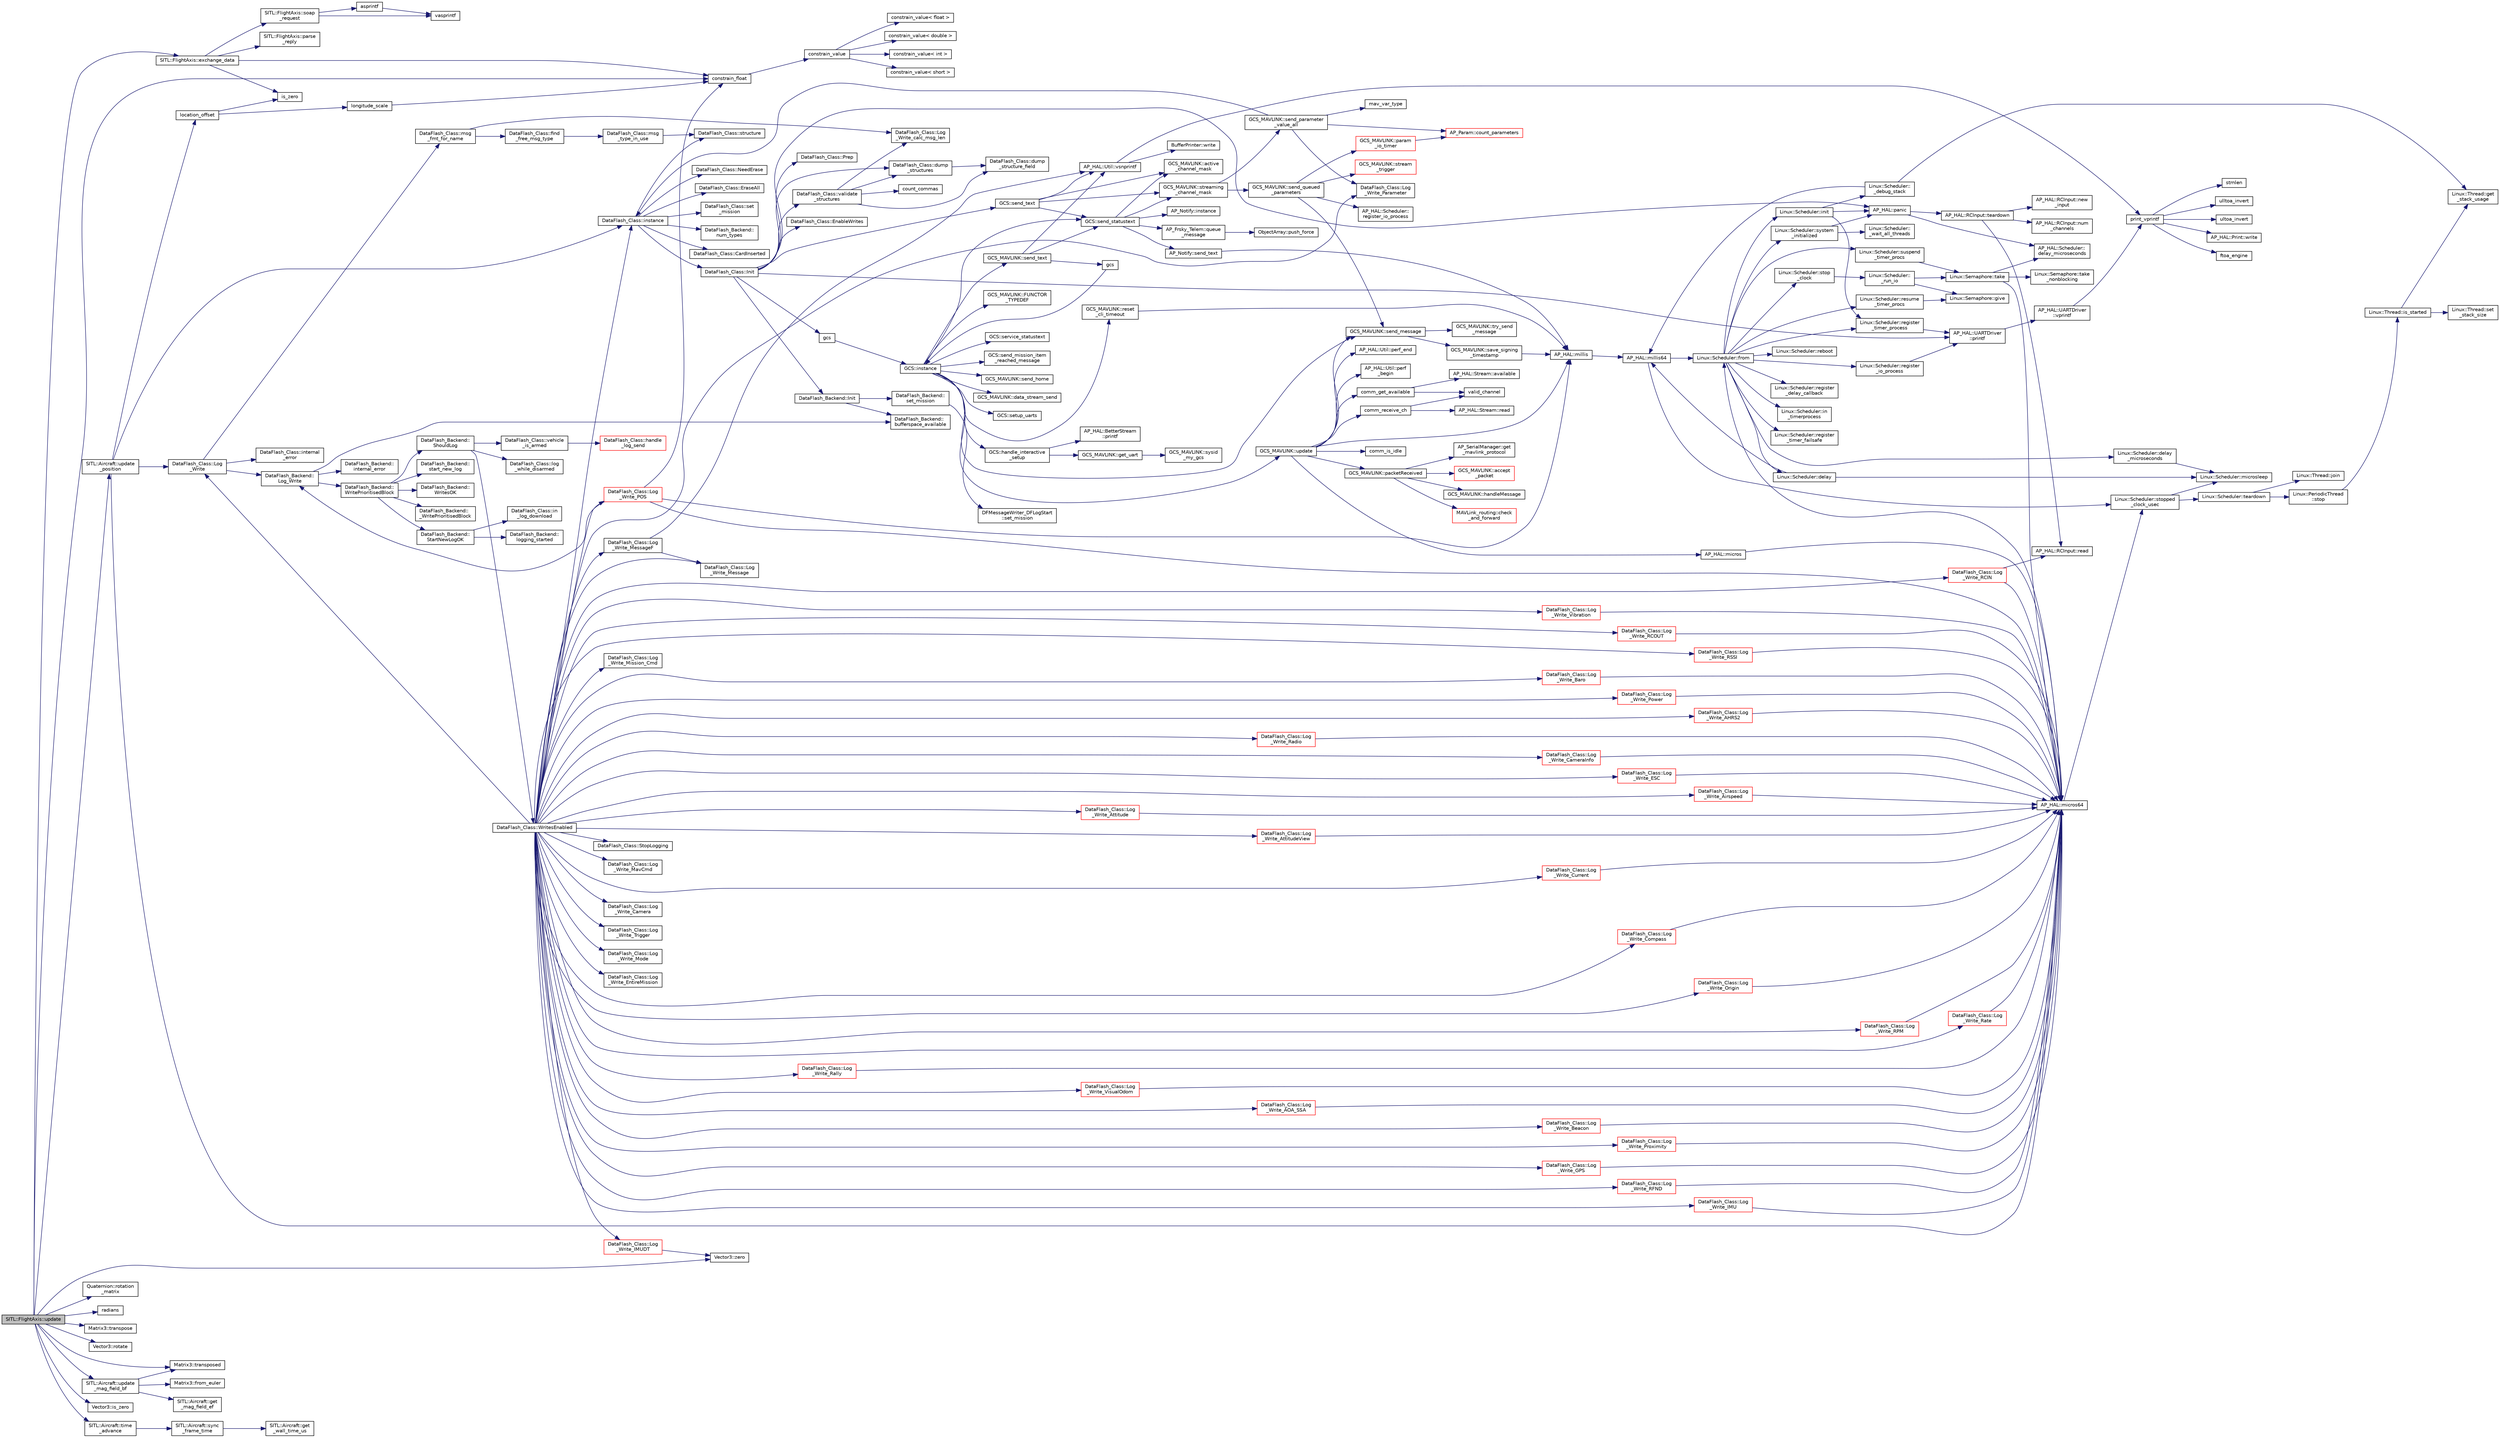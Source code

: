 digraph "SITL::FlightAxis::update"
{
 // INTERACTIVE_SVG=YES
  edge [fontname="Helvetica",fontsize="10",labelfontname="Helvetica",labelfontsize="10"];
  node [fontname="Helvetica",fontsize="10",shape=record];
  rankdir="LR";
  Node1 [label="SITL::FlightAxis::update",height=0.2,width=0.4,color="black", fillcolor="grey75", style="filled", fontcolor="black"];
  Node1 -> Node2 [color="midnightblue",fontsize="10",style="solid",fontname="Helvetica"];
  Node2 [label="SITL::FlightAxis::exchange_data",height=0.2,width=0.4,color="black", fillcolor="white", style="filled",URL="$classSITL_1_1FlightAxis.html#af493f3ee2e2908a7e4fd6d551a244b39"];
  Node2 -> Node3 [color="midnightblue",fontsize="10",style="solid",fontname="Helvetica"];
  Node3 [label="is_zero",height=0.2,width=0.4,color="black", fillcolor="white", style="filled",URL="$AP__Math_8h.html#a2a12cce483e9b870da70d30406d82c60"];
  Node2 -> Node4 [color="midnightblue",fontsize="10",style="solid",fontname="Helvetica"];
  Node4 [label="SITL::FlightAxis::soap\l_request",height=0.2,width=0.4,color="black", fillcolor="white", style="filled",URL="$classSITL_1_1FlightAxis.html#a21b6b111b0c1ead8c8afb80bc710abe2"];
  Node4 -> Node5 [color="midnightblue",fontsize="10",style="solid",fontname="Helvetica"];
  Node5 [label="vasprintf",height=0.2,width=0.4,color="black", fillcolor="white", style="filled",URL="$replace_8cpp.html#a4e85b35525311e653744c2bfd3e9971e"];
  Node4 -> Node6 [color="midnightblue",fontsize="10",style="solid",fontname="Helvetica"];
  Node6 [label="asprintf",height=0.2,width=0.4,color="black", fillcolor="white", style="filled",URL="$replace_8cpp.html#a28a648dd20504ebc0c03623a28d82c93"];
  Node6 -> Node5 [color="midnightblue",fontsize="10",style="solid",fontname="Helvetica"];
  Node2 -> Node7 [color="midnightblue",fontsize="10",style="solid",fontname="Helvetica"];
  Node7 [label="constrain_float",height=0.2,width=0.4,color="black", fillcolor="white", style="filled",URL="$AP__Math_8h.html#ad525609d9dba6ffa556a0fbf08a3f9b4"];
  Node7 -> Node8 [color="midnightblue",fontsize="10",style="solid",fontname="Helvetica"];
  Node8 [label="constrain_value",height=0.2,width=0.4,color="black", fillcolor="white", style="filled",URL="$AP__Math_8h.html#a20e8f8671c282c69c1954652b6d61585"];
  Node8 -> Node9 [color="midnightblue",fontsize="10",style="solid",fontname="Helvetica"];
  Node9 [label="constrain_value\< int \>",height=0.2,width=0.4,color="black", fillcolor="white", style="filled",URL="$AP__Math_8cpp.html#a37e8e901754cb9c8e53a8e3030c82c50"];
  Node8 -> Node10 [color="midnightblue",fontsize="10",style="solid",fontname="Helvetica"];
  Node10 [label="constrain_value\< short \>",height=0.2,width=0.4,color="black", fillcolor="white", style="filled",URL="$AP__Math_8cpp.html#afdbe107ec1987d318a6347816fbf2b89"];
  Node8 -> Node11 [color="midnightblue",fontsize="10",style="solid",fontname="Helvetica"];
  Node11 [label="constrain_value\< float \>",height=0.2,width=0.4,color="black", fillcolor="white", style="filled",URL="$AP__Math_8cpp.html#ae6c621670c214da687de21d4e3a92587"];
  Node8 -> Node12 [color="midnightblue",fontsize="10",style="solid",fontname="Helvetica"];
  Node12 [label="constrain_value\< double \>",height=0.2,width=0.4,color="black", fillcolor="white", style="filled",URL="$AP__Math_8cpp.html#afe3990b00e9abc43fa97dfaf8e32f5c4"];
  Node2 -> Node13 [color="midnightblue",fontsize="10",style="solid",fontname="Helvetica"];
  Node13 [label="SITL::FlightAxis::parse\l_reply",height=0.2,width=0.4,color="black", fillcolor="white", style="filled",URL="$classSITL_1_1FlightAxis.html#a96081ea4935585dfde92c2be49a5f92f"];
  Node1 -> Node14 [color="midnightblue",fontsize="10",style="solid",fontname="Helvetica"];
  Node14 [label="Vector3::zero",height=0.2,width=0.4,color="black", fillcolor="white", style="filled",URL="$classVector3.html#adf1769d5ee5df2f8585df2f540fa5efe"];
  Node1 -> Node15 [color="midnightblue",fontsize="10",style="solid",fontname="Helvetica"];
  Node15 [label="Quaternion::rotation\l_matrix",height=0.2,width=0.4,color="black", fillcolor="white", style="filled",URL="$classQuaternion.html#afb7132c9c69a984a40be950a17effeaa"];
  Node1 -> Node16 [color="midnightblue",fontsize="10",style="solid",fontname="Helvetica"];
  Node16 [label="radians",height=0.2,width=0.4,color="black", fillcolor="white", style="filled",URL="$AP__Math_8h.html#a75b14352ec1c95a8276af9a0813cfdc3"];
  Node1 -> Node7 [color="midnightblue",fontsize="10",style="solid",fontname="Helvetica"];
  Node1 -> Node17 [color="midnightblue",fontsize="10",style="solid",fontname="Helvetica"];
  Node17 [label="Matrix3::transpose",height=0.2,width=0.4,color="black", fillcolor="white", style="filled",URL="$classMatrix3.html#aa8a6a2bce923d8931c017508cb00e24d"];
  Node1 -> Node18 [color="midnightblue",fontsize="10",style="solid",fontname="Helvetica"];
  Node18 [label="Vector3::rotate",height=0.2,width=0.4,color="black", fillcolor="white", style="filled",URL="$classVector3.html#a53d5701ae2db9492944550927279b7b8"];
  Node1 -> Node19 [color="midnightblue",fontsize="10",style="solid",fontname="Helvetica"];
  Node19 [label="Matrix3::transposed",height=0.2,width=0.4,color="black", fillcolor="white", style="filled",URL="$classMatrix3.html#a18e2df03dec4abdf11fc9fb60ed7c226"];
  Node1 -> Node20 [color="midnightblue",fontsize="10",style="solid",fontname="Helvetica"];
  Node20 [label="Vector3::is_zero",height=0.2,width=0.4,color="black", fillcolor="white", style="filled",URL="$classVector3.html#a0a3015b68acc33e5ca34bbe122d7fc66"];
  Node1 -> Node21 [color="midnightblue",fontsize="10",style="solid",fontname="Helvetica"];
  Node21 [label="SITL::Aircraft::update\l_position",height=0.2,width=0.4,color="black", fillcolor="white", style="filled",URL="$classSITL_1_1Aircraft.html#a4a72b2c0617cf55b24b062daaae685b9"];
  Node21 -> Node22 [color="midnightblue",fontsize="10",style="solid",fontname="Helvetica"];
  Node22 [label="location_offset",height=0.2,width=0.4,color="black", fillcolor="white", style="filled",URL="$location_8cpp.html#a717b438a67f0b41665feec9009ba1bd4"];
  Node22 -> Node3 [color="midnightblue",fontsize="10",style="solid",fontname="Helvetica"];
  Node22 -> Node23 [color="midnightblue",fontsize="10",style="solid",fontname="Helvetica"];
  Node23 [label="longitude_scale",height=0.2,width=0.4,color="black", fillcolor="white", style="filled",URL="$location_8cpp.html#ad2368c582f3e0c135e2a74772f4db61a"];
  Node23 -> Node7 [color="midnightblue",fontsize="10",style="solid",fontname="Helvetica"];
  Node21 -> Node24 [color="midnightblue",fontsize="10",style="solid",fontname="Helvetica"];
  Node24 [label="DataFlash_Class::instance",height=0.2,width=0.4,color="black", fillcolor="white", style="filled",URL="$classDataFlash__Class.html#af898b7f68e05b5d2a6eaf53d2c178983"];
  Node24 -> Node25 [color="midnightblue",fontsize="10",style="solid",fontname="Helvetica"];
  Node25 [label="DataFlash_Class::set\l_mission",height=0.2,width=0.4,color="black", fillcolor="white", style="filled",URL="$classDataFlash__Class.html#a95bf3cac993c1ee326acc6447e99d875"];
  Node24 -> Node26 [color="midnightblue",fontsize="10",style="solid",fontname="Helvetica"];
  Node26 [label="DataFlash_Class::Init",height=0.2,width=0.4,color="black", fillcolor="white", style="filled",URL="$classDataFlash__Class.html#aabebe7ff9db07e2890274fceaa81b063"];
  Node26 -> Node27 [color="midnightblue",fontsize="10",style="solid",fontname="Helvetica"];
  Node27 [label="gcs",height=0.2,width=0.4,color="black", fillcolor="white", style="filled",URL="$GCS_8h.html#a1d3cc361b864ddf64a44c12ab3bd044e"];
  Node27 -> Node28 [color="midnightblue",fontsize="10",style="solid",fontname="Helvetica"];
  Node28 [label="GCS::instance",height=0.2,width=0.4,color="black", fillcolor="white", style="filled",URL="$classGCS.html#ae4cc34bdfabd2de4587d3553e6b4582d"];
  Node28 -> Node29 [color="midnightblue",fontsize="10",style="solid",fontname="Helvetica"];
  Node29 [label="GCS_MAVLINK::send_text",height=0.2,width=0.4,color="black", fillcolor="white", style="filled",URL="$structGCS__MAVLINK.html#a4a140f70e82bd456931afdfe045d610b"];
  Node29 -> Node30 [color="midnightblue",fontsize="10",style="solid",fontname="Helvetica"];
  Node30 [label="AP_HAL::Util::vsnprintf",height=0.2,width=0.4,color="black", fillcolor="white", style="filled",URL="$classAP__HAL_1_1Util.html#ac57ef0a9815cd597ad5cab5d6c31c6c8"];
  Node30 -> Node31 [color="midnightblue",fontsize="10",style="solid",fontname="Helvetica"];
  Node31 [label="print_vprintf",height=0.2,width=0.4,color="black", fillcolor="white", style="filled",URL="$print__vprintf_8cpp.html#a1534eaeab54696df96975b56d9f49212"];
  Node31 -> Node32 [color="midnightblue",fontsize="10",style="solid",fontname="Helvetica"];
  Node32 [label="AP_HAL::Print::write",height=0.2,width=0.4,color="black", fillcolor="white", style="filled",URL="$classAP__HAL_1_1Print.html#acc65391952a43334f8f5c9bef341f501"];
  Node31 -> Node33 [color="midnightblue",fontsize="10",style="solid",fontname="Helvetica"];
  Node33 [label="ftoa_engine",height=0.2,width=0.4,color="black", fillcolor="white", style="filled",URL="$ftoa__engine_8cpp.html#a1c28234da8f20b43c85890d4bb452947"];
  Node31 -> Node34 [color="midnightblue",fontsize="10",style="solid",fontname="Helvetica"];
  Node34 [label="strnlen",height=0.2,width=0.4,color="black", fillcolor="white", style="filled",URL="$replace_8cpp.html#a880bcc7b85a09e6254691bebd5344b51"];
  Node31 -> Node35 [color="midnightblue",fontsize="10",style="solid",fontname="Helvetica"];
  Node35 [label="ulltoa_invert",height=0.2,width=0.4,color="black", fillcolor="white", style="filled",URL="$utoa__invert_8cpp.html#a34926f552460b47c414ec4d83b32815c"];
  Node31 -> Node36 [color="midnightblue",fontsize="10",style="solid",fontname="Helvetica"];
  Node36 [label="ultoa_invert",height=0.2,width=0.4,color="black", fillcolor="white", style="filled",URL="$utoa__invert_8cpp.html#a5d99bba8e697c1e11da489d88fca8559"];
  Node30 -> Node37 [color="midnightblue",fontsize="10",style="solid",fontname="Helvetica"];
  Node37 [label="BufferPrinter::write",height=0.2,width=0.4,color="black", fillcolor="white", style="filled",URL="$classBufferPrinter.html#a0b98d7f59a6591097d2011d68359b8a0"];
  Node29 -> Node38 [color="midnightblue",fontsize="10",style="solid",fontname="Helvetica"];
  Node38 [label="gcs",height=0.2,width=0.4,color="black", fillcolor="white", style="filled",URL="$GCS__Common_8cpp.html#a1d3cc361b864ddf64a44c12ab3bd044e"];
  Node38 -> Node28 [color="midnightblue",fontsize="10",style="solid",fontname="Helvetica"];
  Node29 -> Node39 [color="midnightblue",fontsize="10",style="solid",fontname="Helvetica"];
  Node39 [label="GCS::send_statustext",height=0.2,width=0.4,color="black", fillcolor="white", style="filled",URL="$classGCS.html#a313e604179053ea42415b1c9289f13cd"];
  Node39 -> Node40 [color="midnightblue",fontsize="10",style="solid",fontname="Helvetica"];
  Node40 [label="AP_Frsky_Telem::queue\l_message",height=0.2,width=0.4,color="black", fillcolor="white", style="filled",URL="$classAP__Frsky__Telem.html#aef21b9f33af863589feda48a23877380"];
  Node40 -> Node41 [color="midnightblue",fontsize="10",style="solid",fontname="Helvetica"];
  Node41 [label="ObjectArray::push_force",height=0.2,width=0.4,color="black", fillcolor="white", style="filled",URL="$classObjectArray.html#aec1630ad862991767b30ae80a71a26ea"];
  Node39 -> Node42 [color="midnightblue",fontsize="10",style="solid",fontname="Helvetica"];
  Node42 [label="GCS_MAVLINK::active\l_channel_mask",height=0.2,width=0.4,color="black", fillcolor="white", style="filled",URL="$structGCS__MAVLINK.html#acad5b4ab40c7b7486392f07193ce4190"];
  Node39 -> Node43 [color="midnightblue",fontsize="10",style="solid",fontname="Helvetica"];
  Node43 [label="GCS_MAVLINK::streaming\l_channel_mask",height=0.2,width=0.4,color="black", fillcolor="white", style="filled",URL="$structGCS__MAVLINK.html#af948c4a65f98679941885e2c7cc12ac5"];
  Node43 -> Node44 [color="midnightblue",fontsize="10",style="solid",fontname="Helvetica"];
  Node44 [label="GCS_MAVLINK::send_parameter\l_value_all",height=0.2,width=0.4,color="black", fillcolor="white", style="filled",URL="$structGCS__MAVLINK.html#a1b0f7429c8fb152e17cd5fc0ff0d9267"];
  Node44 -> Node45 [color="midnightblue",fontsize="10",style="solid",fontname="Helvetica"];
  Node45 [label="mav_var_type",height=0.2,width=0.4,color="black", fillcolor="white", style="filled",URL="$GCS__MAVLink_8cpp.html#a4952a82a239f8f856c59724eb66847a2"];
  Node44 -> Node46 [color="midnightblue",fontsize="10",style="solid",fontname="Helvetica"];
  Node46 [label="AP_Param::count_parameters",height=0.2,width=0.4,color="red", fillcolor="white", style="filled",URL="$classAP__Param.html#a0819a26c7b80edb7a245036d1303cc75"];
  Node44 -> Node24 [color="midnightblue",fontsize="10",style="solid",fontname="Helvetica"];
  Node44 -> Node47 [color="midnightblue",fontsize="10",style="solid",fontname="Helvetica"];
  Node47 [label="DataFlash_Class::Log\l_Write_Parameter",height=0.2,width=0.4,color="black", fillcolor="white", style="filled",URL="$classDataFlash__Class.html#a488ee9ba241f827fcb979dbccfdab76d"];
  Node43 -> Node48 [color="midnightblue",fontsize="10",style="solid",fontname="Helvetica"];
  Node48 [label="GCS_MAVLINK::send_queued\l_parameters",height=0.2,width=0.4,color="black", fillcolor="white", style="filled",URL="$structGCS__MAVLINK.html#a44943b0751244617b9c32c9f0af6a059"];
  Node48 -> Node49 [color="midnightblue",fontsize="10",style="solid",fontname="Helvetica"];
  Node49 [label="AP_HAL::Scheduler::\lregister_io_process",height=0.2,width=0.4,color="black", fillcolor="white", style="filled",URL="$classAP__HAL_1_1Scheduler.html#a51a2227b617f47e9638d7feb6cfdaba4"];
  Node48 -> Node50 [color="midnightblue",fontsize="10",style="solid",fontname="Helvetica"];
  Node50 [label="GCS_MAVLINK::param\l_io_timer",height=0.2,width=0.4,color="red", fillcolor="white", style="filled",URL="$structGCS__MAVLINK.html#aa618589386d5c8d7fd3ff554a3d91600"];
  Node50 -> Node46 [color="midnightblue",fontsize="10",style="solid",fontname="Helvetica"];
  Node48 -> Node51 [color="midnightblue",fontsize="10",style="solid",fontname="Helvetica"];
  Node51 [label="GCS_MAVLINK::stream\l_trigger",height=0.2,width=0.4,color="red", fillcolor="white", style="filled",URL="$structGCS__MAVLINK.html#a651481da1e7defa4b9e88ad4a188421e"];
  Node48 -> Node52 [color="midnightblue",fontsize="10",style="solid",fontname="Helvetica"];
  Node52 [label="GCS_MAVLINK::send_message",height=0.2,width=0.4,color="black", fillcolor="white", style="filled",URL="$structGCS__MAVLINK.html#a4902306dab46ff02b2296f99eb1f1c9c"];
  Node52 -> Node53 [color="midnightblue",fontsize="10",style="solid",fontname="Helvetica"];
  Node53 [label="GCS_MAVLINK::save_signing\l_timestamp",height=0.2,width=0.4,color="black", fillcolor="white", style="filled",URL="$structGCS__MAVLINK.html#a557b471724d4f126458757e0c4f54e78"];
  Node53 -> Node54 [color="midnightblue",fontsize="10",style="solid",fontname="Helvetica"];
  Node54 [label="AP_HAL::millis",height=0.2,width=0.4,color="black", fillcolor="white", style="filled",URL="$namespaceAP__HAL.html#a77dffbb18891996280308e21316ec186"];
  Node54 -> Node55 [color="midnightblue",fontsize="10",style="solid",fontname="Helvetica"];
  Node55 [label="AP_HAL::millis64",height=0.2,width=0.4,color="black", fillcolor="white", style="filled",URL="$namespaceAP__HAL.html#a59336c5fceaf28a76d1df1581a87a25d"];
  Node55 -> Node56 [color="midnightblue",fontsize="10",style="solid",fontname="Helvetica"];
  Node56 [label="Linux::Scheduler::from",height=0.2,width=0.4,color="black", fillcolor="white", style="filled",URL="$classLinux_1_1Scheduler.html#a53ecaae0fdc72f85bd57c4b0cff93653"];
  Node56 -> Node57 [color="midnightblue",fontsize="10",style="solid",fontname="Helvetica"];
  Node57 [label="Linux::Scheduler::init",height=0.2,width=0.4,color="black", fillcolor="white", style="filled",URL="$classLinux_1_1Scheduler.html#a3d77c332e051c28c83fb07757e7100bd"];
  Node57 -> Node58 [color="midnightblue",fontsize="10",style="solid",fontname="Helvetica"];
  Node58 [label="AP_HAL::panic",height=0.2,width=0.4,color="black", fillcolor="white", style="filled",URL="$namespaceAP__HAL.html#a71832f03d849a0c088f04fc98d3c8143"];
  Node58 -> Node59 [color="midnightblue",fontsize="10",style="solid",fontname="Helvetica"];
  Node59 [label="AP_HAL::RCInput::teardown",height=0.2,width=0.4,color="black", fillcolor="white", style="filled",URL="$classAP__HAL_1_1RCInput.html#a2bea13d38f2b9ae8bf5193a3a69f0a31"];
  Node59 -> Node60 [color="midnightblue",fontsize="10",style="solid",fontname="Helvetica"];
  Node60 [label="AP_HAL::RCInput::new\l_input",height=0.2,width=0.4,color="black", fillcolor="white", style="filled",URL="$classAP__HAL_1_1RCInput.html#aee1fade33080edef83dd7db0fad0f7da"];
  Node59 -> Node61 [color="midnightblue",fontsize="10",style="solid",fontname="Helvetica"];
  Node61 [label="AP_HAL::RCInput::num\l_channels",height=0.2,width=0.4,color="black", fillcolor="white", style="filled",URL="$classAP__HAL_1_1RCInput.html#ae55f959c6115c1f41783af3a2b6c4fcd"];
  Node59 -> Node62 [color="midnightblue",fontsize="10",style="solid",fontname="Helvetica"];
  Node62 [label="AP_HAL::RCInput::read",height=0.2,width=0.4,color="black", fillcolor="white", style="filled",URL="$classAP__HAL_1_1RCInput.html#a078fd7e6d2e6a899009ec674a8e03498"];
  Node58 -> Node63 [color="midnightblue",fontsize="10",style="solid",fontname="Helvetica"];
  Node63 [label="AP_HAL::Scheduler::\ldelay_microseconds",height=0.2,width=0.4,color="black", fillcolor="white", style="filled",URL="$classAP__HAL_1_1Scheduler.html#a78c4f1b1f192ac1c99544b6cc8f099b0"];
  Node57 -> Node64 [color="midnightblue",fontsize="10",style="solid",fontname="Helvetica"];
  Node64 [label="Linux::Scheduler::register\l_timer_process",height=0.2,width=0.4,color="black", fillcolor="white", style="filled",URL="$classLinux_1_1Scheduler.html#a02a34a123dfebaf360f7010745e1e646"];
  Node64 -> Node65 [color="midnightblue",fontsize="10",style="solid",fontname="Helvetica"];
  Node65 [label="AP_HAL::UARTDriver\l::printf",height=0.2,width=0.4,color="black", fillcolor="white", style="filled",URL="$classAP__HAL_1_1UARTDriver.html#a6ceedc792594e59fc7d80b39a435f027"];
  Node65 -> Node66 [color="midnightblue",fontsize="10",style="solid",fontname="Helvetica"];
  Node66 [label="AP_HAL::UARTDriver\l::vprintf",height=0.2,width=0.4,color="black", fillcolor="white", style="filled",URL="$classAP__HAL_1_1UARTDriver.html#aa8abfb6d6641299472c29ac1edde559f"];
  Node66 -> Node31 [color="midnightblue",fontsize="10",style="solid",fontname="Helvetica"];
  Node57 -> Node67 [color="midnightblue",fontsize="10",style="solid",fontname="Helvetica"];
  Node67 [label="Linux::Scheduler::\l_debug_stack",height=0.2,width=0.4,color="black", fillcolor="white", style="filled",URL="$classLinux_1_1Scheduler.html#a163eb7b285c95b1b1d036fc61d723910"];
  Node67 -> Node55 [color="midnightblue",fontsize="10",style="solid",fontname="Helvetica"];
  Node67 -> Node68 [color="midnightblue",fontsize="10",style="solid",fontname="Helvetica"];
  Node68 [label="Linux::Thread::get\l_stack_usage",height=0.2,width=0.4,color="black", fillcolor="white", style="filled",URL="$classLinux_1_1Thread.html#a6884970a0811ae21953c57fb98aa6e96"];
  Node56 -> Node69 [color="midnightblue",fontsize="10",style="solid",fontname="Helvetica"];
  Node69 [label="Linux::Scheduler::delay",height=0.2,width=0.4,color="black", fillcolor="white", style="filled",URL="$classLinux_1_1Scheduler.html#a14f3239ecbb9889823b20dc9de655c2f"];
  Node69 -> Node55 [color="midnightblue",fontsize="10",style="solid",fontname="Helvetica"];
  Node69 -> Node70 [color="midnightblue",fontsize="10",style="solid",fontname="Helvetica"];
  Node70 [label="Linux::Scheduler::microsleep",height=0.2,width=0.4,color="black", fillcolor="white", style="filled",URL="$classLinux_1_1Scheduler.html#a647872aff158b510c56862f51f951538"];
  Node56 -> Node71 [color="midnightblue",fontsize="10",style="solid",fontname="Helvetica"];
  Node71 [label="Linux::Scheduler::delay\l_microseconds",height=0.2,width=0.4,color="black", fillcolor="white", style="filled",URL="$classLinux_1_1Scheduler.html#a4cffd5bcba0175bf49c7aa75ff3bf09a"];
  Node71 -> Node70 [color="midnightblue",fontsize="10",style="solid",fontname="Helvetica"];
  Node56 -> Node72 [color="midnightblue",fontsize="10",style="solid",fontname="Helvetica"];
  Node72 [label="Linux::Scheduler::register\l_delay_callback",height=0.2,width=0.4,color="black", fillcolor="white", style="filled",URL="$classLinux_1_1Scheduler.html#a5cb50b637d5fd3e5f9220bc23db0fb3f"];
  Node56 -> Node64 [color="midnightblue",fontsize="10",style="solid",fontname="Helvetica"];
  Node56 -> Node73 [color="midnightblue",fontsize="10",style="solid",fontname="Helvetica"];
  Node73 [label="Linux::Scheduler::register\l_io_process",height=0.2,width=0.4,color="black", fillcolor="white", style="filled",URL="$classLinux_1_1Scheduler.html#aa2be97cb8686d72cc322fb38f69a940c"];
  Node73 -> Node65 [color="midnightblue",fontsize="10",style="solid",fontname="Helvetica"];
  Node56 -> Node74 [color="midnightblue",fontsize="10",style="solid",fontname="Helvetica"];
  Node74 [label="Linux::Scheduler::suspend\l_timer_procs",height=0.2,width=0.4,color="black", fillcolor="white", style="filled",URL="$classLinux_1_1Scheduler.html#abba967d02c28cb0b16a7cebbff9bc6d6"];
  Node74 -> Node75 [color="midnightblue",fontsize="10",style="solid",fontname="Helvetica"];
  Node75 [label="Linux::Semaphore::take",height=0.2,width=0.4,color="black", fillcolor="white", style="filled",URL="$classLinux_1_1Semaphore.html#afc4c8706abb7e68aa4001ea372dc614e"];
  Node75 -> Node76 [color="midnightblue",fontsize="10",style="solid",fontname="Helvetica"];
  Node76 [label="Linux::Semaphore::take\l_nonblocking",height=0.2,width=0.4,color="black", fillcolor="white", style="filled",URL="$classLinux_1_1Semaphore.html#a561b4f40f3a76335f1a686c2aed526f9"];
  Node75 -> Node77 [color="midnightblue",fontsize="10",style="solid",fontname="Helvetica"];
  Node77 [label="AP_HAL::micros64",height=0.2,width=0.4,color="black", fillcolor="white", style="filled",URL="$namespaceAP__HAL.html#a7aa0ce7625c9680e30ff4a99940907a5"];
  Node77 -> Node56 [color="midnightblue",fontsize="10",style="solid",fontname="Helvetica"];
  Node77 -> Node78 [color="midnightblue",fontsize="10",style="solid",fontname="Helvetica"];
  Node78 [label="Linux::Scheduler::stopped\l_clock_usec",height=0.2,width=0.4,color="black", fillcolor="white", style="filled",URL="$classLinux_1_1Scheduler.html#a682b4c34f330f66db5ab4aa5d96e13f9"];
  Node78 -> Node70 [color="midnightblue",fontsize="10",style="solid",fontname="Helvetica"];
  Node78 -> Node79 [color="midnightblue",fontsize="10",style="solid",fontname="Helvetica"];
  Node79 [label="Linux::Scheduler::teardown",height=0.2,width=0.4,color="black", fillcolor="white", style="filled",URL="$classLinux_1_1Scheduler.html#ab373a83d818679432520ea881044b2a7"];
  Node79 -> Node80 [color="midnightblue",fontsize="10",style="solid",fontname="Helvetica"];
  Node80 [label="Linux::PeriodicThread\l::stop",height=0.2,width=0.4,color="black", fillcolor="white", style="filled",URL="$classLinux_1_1PeriodicThread.html#a136aaf6e713f63b246fc4a2905e6e9a1"];
  Node80 -> Node81 [color="midnightblue",fontsize="10",style="solid",fontname="Helvetica"];
  Node81 [label="Linux::Thread::is_started",height=0.2,width=0.4,color="black", fillcolor="white", style="filled",URL="$classLinux_1_1Thread.html#a240d7b48a9a8eb43638f67295a1819e5"];
  Node81 -> Node68 [color="midnightblue",fontsize="10",style="solid",fontname="Helvetica"];
  Node81 -> Node82 [color="midnightblue",fontsize="10",style="solid",fontname="Helvetica"];
  Node82 [label="Linux::Thread::set\l_stack_size",height=0.2,width=0.4,color="black", fillcolor="white", style="filled",URL="$classLinux_1_1Thread.html#a8d3282b714faaf68eae534e9276419f0"];
  Node79 -> Node83 [color="midnightblue",fontsize="10",style="solid",fontname="Helvetica"];
  Node83 [label="Linux::Thread::join",height=0.2,width=0.4,color="black", fillcolor="white", style="filled",URL="$classLinux_1_1Thread.html#a32b7d184279634922e2f3b23b584fbcd"];
  Node75 -> Node63 [color="midnightblue",fontsize="10",style="solid",fontname="Helvetica"];
  Node56 -> Node84 [color="midnightblue",fontsize="10",style="solid",fontname="Helvetica"];
  Node84 [label="Linux::Scheduler::resume\l_timer_procs",height=0.2,width=0.4,color="black", fillcolor="white", style="filled",URL="$classLinux_1_1Scheduler.html#aee4e701b92cb4721c4de1bfcdcded70c"];
  Node84 -> Node85 [color="midnightblue",fontsize="10",style="solid",fontname="Helvetica"];
  Node85 [label="Linux::Semaphore::give",height=0.2,width=0.4,color="black", fillcolor="white", style="filled",URL="$classLinux_1_1Semaphore.html#a216f91636f64b57b59d43ef64af91624"];
  Node56 -> Node86 [color="midnightblue",fontsize="10",style="solid",fontname="Helvetica"];
  Node86 [label="Linux::Scheduler::in\l_timerprocess",height=0.2,width=0.4,color="black", fillcolor="white", style="filled",URL="$classLinux_1_1Scheduler.html#af23753e7c6bfa97553db215a64235455"];
  Node56 -> Node87 [color="midnightblue",fontsize="10",style="solid",fontname="Helvetica"];
  Node87 [label="Linux::Scheduler::register\l_timer_failsafe",height=0.2,width=0.4,color="black", fillcolor="white", style="filled",URL="$classLinux_1_1Scheduler.html#ac193459e3575c7a0588fdc72250c2044"];
  Node56 -> Node88 [color="midnightblue",fontsize="10",style="solid",fontname="Helvetica"];
  Node88 [label="Linux::Scheduler::system\l_initialized",height=0.2,width=0.4,color="black", fillcolor="white", style="filled",URL="$classLinux_1_1Scheduler.html#ad6070a7ee637adf5101b1e6b6efbf8f6"];
  Node88 -> Node58 [color="midnightblue",fontsize="10",style="solid",fontname="Helvetica"];
  Node88 -> Node89 [color="midnightblue",fontsize="10",style="solid",fontname="Helvetica"];
  Node89 [label="Linux::Scheduler::\l_wait_all_threads",height=0.2,width=0.4,color="black", fillcolor="white", style="filled",URL="$classLinux_1_1Scheduler.html#ac52c8da3f1f4fd79c50bd64379daf399"];
  Node56 -> Node90 [color="midnightblue",fontsize="10",style="solid",fontname="Helvetica"];
  Node90 [label="Linux::Scheduler::reboot",height=0.2,width=0.4,color="black", fillcolor="white", style="filled",URL="$classLinux_1_1Scheduler.html#ae72cfa66c849ffd882ef518c35c71e69"];
  Node56 -> Node91 [color="midnightblue",fontsize="10",style="solid",fontname="Helvetica"];
  Node91 [label="Linux::Scheduler::stop\l_clock",height=0.2,width=0.4,color="black", fillcolor="white", style="filled",URL="$classLinux_1_1Scheduler.html#a392aebafcdfe9a812e4db4b7a9dcce9c"];
  Node91 -> Node92 [color="midnightblue",fontsize="10",style="solid",fontname="Helvetica"];
  Node92 [label="Linux::Scheduler::\l_run_io",height=0.2,width=0.4,color="black", fillcolor="white", style="filled",URL="$classLinux_1_1Scheduler.html#a70b024d7d0886bf47b46cc3ee310d638"];
  Node92 -> Node75 [color="midnightblue",fontsize="10",style="solid",fontname="Helvetica"];
  Node92 -> Node85 [color="midnightblue",fontsize="10",style="solid",fontname="Helvetica"];
  Node55 -> Node78 [color="midnightblue",fontsize="10",style="solid",fontname="Helvetica"];
  Node52 -> Node93 [color="midnightblue",fontsize="10",style="solid",fontname="Helvetica"];
  Node93 [label="GCS_MAVLINK::try_send\l_message",height=0.2,width=0.4,color="black", fillcolor="white", style="filled",URL="$structGCS__MAVLINK.html#a0870d4c6246a091f33aec4d5293b38b0"];
  Node39 -> Node94 [color="midnightblue",fontsize="10",style="solid",fontname="Helvetica"];
  Node94 [label="AP_Notify::instance",height=0.2,width=0.4,color="black", fillcolor="white", style="filled",URL="$classAP__Notify.html#ac913e4fc6f8fa6a1e0a9b92b93fe7ab1"];
  Node39 -> Node95 [color="midnightblue",fontsize="10",style="solid",fontname="Helvetica"];
  Node95 [label="AP_Notify::send_text",height=0.2,width=0.4,color="black", fillcolor="white", style="filled",URL="$classAP__Notify.html#a0f38b9b4be211e200675dd048c81f500"];
  Node95 -> Node54 [color="midnightblue",fontsize="10",style="solid",fontname="Helvetica"];
  Node28 -> Node39 [color="midnightblue",fontsize="10",style="solid",fontname="Helvetica"];
  Node28 -> Node96 [color="midnightblue",fontsize="10",style="solid",fontname="Helvetica"];
  Node96 [label="GCS::service_statustext",height=0.2,width=0.4,color="black", fillcolor="white", style="filled",URL="$classGCS.html#a824e538eff6cbf7c9074840600fbf6ff"];
  Node28 -> Node97 [color="midnightblue",fontsize="10",style="solid",fontname="Helvetica"];
  Node97 [label="GCS_MAVLINK::reset\l_cli_timeout",height=0.2,width=0.4,color="black", fillcolor="white", style="filled",URL="$structGCS__MAVLINK.html#af5e92e687223f8a102363b90f325e612"];
  Node97 -> Node54 [color="midnightblue",fontsize="10",style="solid",fontname="Helvetica"];
  Node28 -> Node52 [color="midnightblue",fontsize="10",style="solid",fontname="Helvetica"];
  Node28 -> Node98 [color="midnightblue",fontsize="10",style="solid",fontname="Helvetica"];
  Node98 [label="GCS::send_mission_item\l_reached_message",height=0.2,width=0.4,color="black", fillcolor="white", style="filled",URL="$classGCS.html#ade82ad44b8dcea3f95ab08f4f8b59924"];
  Node28 -> Node99 [color="midnightblue",fontsize="10",style="solid",fontname="Helvetica"];
  Node99 [label="GCS_MAVLINK::send_home",height=0.2,width=0.4,color="black", fillcolor="white", style="filled",URL="$structGCS__MAVLINK.html#af4ede1a2a780e0e80dcfffab99593ab9"];
  Node28 -> Node100 [color="midnightblue",fontsize="10",style="solid",fontname="Helvetica"];
  Node100 [label="GCS_MAVLINK::data_stream_send",height=0.2,width=0.4,color="black", fillcolor="white", style="filled",URL="$structGCS__MAVLINK.html#a3b3d0c4e02d521c0fe0b2b923a57e58c"];
  Node28 -> Node101 [color="midnightblue",fontsize="10",style="solid",fontname="Helvetica"];
  Node101 [label="GCS_MAVLINK::update",height=0.2,width=0.4,color="black", fillcolor="white", style="filled",URL="$structGCS__MAVLINK.html#aafd0957768c4f81022b1f173c561b42d"];
  Node101 -> Node102 [color="midnightblue",fontsize="10",style="solid",fontname="Helvetica"];
  Node102 [label="AP_HAL::micros",height=0.2,width=0.4,color="black", fillcolor="white", style="filled",URL="$namespaceAP__HAL.html#a8293355e35887733b1fd151aef08a787"];
  Node102 -> Node77 [color="midnightblue",fontsize="10",style="solid",fontname="Helvetica"];
  Node101 -> Node103 [color="midnightblue",fontsize="10",style="solid",fontname="Helvetica"];
  Node103 [label="AP_HAL::Util::perf\l_begin",height=0.2,width=0.4,color="black", fillcolor="white", style="filled",URL="$classAP__HAL_1_1Util.html#a8ee016bee7e471240be5a2c648015a1d"];
  Node101 -> Node104 [color="midnightblue",fontsize="10",style="solid",fontname="Helvetica"];
  Node104 [label="comm_get_available",height=0.2,width=0.4,color="black", fillcolor="white", style="filled",URL="$GCS__MAVLink_8cpp.html#a2817de906dc695cf406a4a43be1bc724"];
  Node104 -> Node105 [color="midnightblue",fontsize="10",style="solid",fontname="Helvetica"];
  Node105 [label="valid_channel",height=0.2,width=0.4,color="black", fillcolor="white", style="filled",URL="$GCS__MAVLink_8h.html#a17ee8d1ce05b7d160ccc6a78b92b774f"];
  Node104 -> Node106 [color="midnightblue",fontsize="10",style="solid",fontname="Helvetica"];
  Node106 [label="AP_HAL::Stream::available",height=0.2,width=0.4,color="black", fillcolor="white", style="filled",URL="$classAP__HAL_1_1Stream.html#ae6aa935b5bbd553a2654bfec4e14961e"];
  Node101 -> Node107 [color="midnightblue",fontsize="10",style="solid",fontname="Helvetica"];
  Node107 [label="comm_receive_ch",height=0.2,width=0.4,color="black", fillcolor="white", style="filled",URL="$GCS__MAVLink_8cpp.html#a34488d8c3ec2e467fd083707754001d3"];
  Node107 -> Node105 [color="midnightblue",fontsize="10",style="solid",fontname="Helvetica"];
  Node107 -> Node108 [color="midnightblue",fontsize="10",style="solid",fontname="Helvetica"];
  Node108 [label="AP_HAL::Stream::read",height=0.2,width=0.4,color="black", fillcolor="white", style="filled",URL="$classAP__HAL_1_1Stream.html#ae42ff362cc2a7e527c22f92a3740c2ac"];
  Node101 -> Node54 [color="midnightblue",fontsize="10",style="solid",fontname="Helvetica"];
  Node101 -> Node109 [color="midnightblue",fontsize="10",style="solid",fontname="Helvetica"];
  Node109 [label="comm_is_idle",height=0.2,width=0.4,color="black", fillcolor="white", style="filled",URL="$GCS__MAVLink_8cpp.html#aa3c44672adc3c408bd488d804acc94c2"];
  Node101 -> Node110 [color="midnightblue",fontsize="10",style="solid",fontname="Helvetica"];
  Node110 [label="GCS_MAVLINK::packetReceived",height=0.2,width=0.4,color="black", fillcolor="white", style="filled",URL="$structGCS__MAVLINK.html#aabf8eb6ddc5987a67d80ba3100531b25"];
  Node110 -> Node111 [color="midnightblue",fontsize="10",style="solid",fontname="Helvetica"];
  Node111 [label="AP_SerialManager::get\l_mavlink_protocol",height=0.2,width=0.4,color="black", fillcolor="white", style="filled",URL="$classAP__SerialManager.html#a775af9154a163d0c46cc74b13ee66844"];
  Node110 -> Node112 [color="midnightblue",fontsize="10",style="solid",fontname="Helvetica"];
  Node112 [label="MAVLink_routing::check\l_and_forward",height=0.2,width=0.4,color="red", fillcolor="white", style="filled",URL="$classMAVLink__routing.html#a474038c8ab695c57e23fb6fec4664947"];
  Node110 -> Node113 [color="midnightblue",fontsize="10",style="solid",fontname="Helvetica"];
  Node113 [label="GCS_MAVLINK::accept\l_packet",height=0.2,width=0.4,color="red", fillcolor="white", style="filled",URL="$structGCS__MAVLINK.html#a27b88d50d3cbc5fec10b1e756eed45ae"];
  Node110 -> Node114 [color="midnightblue",fontsize="10",style="solid",fontname="Helvetica"];
  Node114 [label="GCS_MAVLINK::handleMessage",height=0.2,width=0.4,color="black", fillcolor="white", style="filled",URL="$structGCS__MAVLINK.html#a870f84d9aa1c445b2b0d4d7101b836e1"];
  Node101 -> Node115 [color="midnightblue",fontsize="10",style="solid",fontname="Helvetica"];
  Node115 [label="AP_HAL::Util::perf_end",height=0.2,width=0.4,color="black", fillcolor="white", style="filled",URL="$classAP__HAL_1_1Util.html#a831bf144a4d14d413bd1c98b96dc35cb"];
  Node101 -> Node52 [color="midnightblue",fontsize="10",style="solid",fontname="Helvetica"];
  Node28 -> Node116 [color="midnightblue",fontsize="10",style="solid",fontname="Helvetica"];
  Node116 [label="GCS::setup_uarts",height=0.2,width=0.4,color="black", fillcolor="white", style="filled",URL="$classGCS.html#ae4694e5ac566d470b25cb5eec2448981"];
  Node28 -> Node117 [color="midnightblue",fontsize="10",style="solid",fontname="Helvetica"];
  Node117 [label="GCS::handle_interactive\l_setup",height=0.2,width=0.4,color="black", fillcolor="white", style="filled",URL="$classGCS.html#a10621c01360582b25164e95accc28958"];
  Node117 -> Node118 [color="midnightblue",fontsize="10",style="solid",fontname="Helvetica"];
  Node118 [label="AP_HAL::BetterStream\l::printf",height=0.2,width=0.4,color="black", fillcolor="white", style="filled",URL="$classAP__HAL_1_1BetterStream.html#a1042d8b81aea5fb096d1b7431d7a9484"];
  Node117 -> Node119 [color="midnightblue",fontsize="10",style="solid",fontname="Helvetica"];
  Node119 [label="GCS_MAVLINK::get_uart",height=0.2,width=0.4,color="black", fillcolor="white", style="filled",URL="$structGCS__MAVLINK.html#a3f9b42c24244e69cae430155c4fe1255"];
  Node119 -> Node120 [color="midnightblue",fontsize="10",style="solid",fontname="Helvetica"];
  Node120 [label="GCS_MAVLINK::sysid\l_my_gcs",height=0.2,width=0.4,color="black", fillcolor="white", style="filled",URL="$structGCS__MAVLINK.html#a5ad53d67eacf2e9ed33533b7874f34b7"];
  Node28 -> Node121 [color="midnightblue",fontsize="10",style="solid",fontname="Helvetica"];
  Node121 [label="GCS_MAVLINK::FUNCTOR\l_TYPEDEF",height=0.2,width=0.4,color="black", fillcolor="white", style="filled",URL="$structGCS__MAVLINK.html#aa612adc740470b943e852a6977c340f0"];
  Node26 -> Node122 [color="midnightblue",fontsize="10",style="solid",fontname="Helvetica"];
  Node122 [label="GCS::send_text",height=0.2,width=0.4,color="black", fillcolor="white", style="filled",URL="$classGCS.html#a9866f3484283db744409e40719cef765"];
  Node122 -> Node30 [color="midnightblue",fontsize="10",style="solid",fontname="Helvetica"];
  Node122 -> Node39 [color="midnightblue",fontsize="10",style="solid",fontname="Helvetica"];
  Node122 -> Node42 [color="midnightblue",fontsize="10",style="solid",fontname="Helvetica"];
  Node122 -> Node43 [color="midnightblue",fontsize="10",style="solid",fontname="Helvetica"];
  Node26 -> Node123 [color="midnightblue",fontsize="10",style="solid",fontname="Helvetica"];
  Node123 [label="DataFlash_Class::validate\l_structures",height=0.2,width=0.4,color="black", fillcolor="white", style="filled",URL="$classDataFlash__Class.html#a7193ed9ff821c5c537bc8d68c8b53cbc"];
  Node123 -> Node124 [color="midnightblue",fontsize="10",style="solid",fontname="Helvetica"];
  Node124 [label="count_commas",height=0.2,width=0.4,color="black", fillcolor="white", style="filled",URL="$DataFlash_8cpp.html#a6c29cfdd6f10b5426f57e67da4d1263a",tooltip="return the number of commas present in string "];
  Node123 -> Node125 [color="midnightblue",fontsize="10",style="solid",fontname="Helvetica"];
  Node125 [label="DataFlash_Class::Log\l_Write_calc_msg_len",height=0.2,width=0.4,color="black", fillcolor="white", style="filled",URL="$classDataFlash__Class.html#a474e87959e63149998c6e28e4f723f1b"];
  Node123 -> Node126 [color="midnightblue",fontsize="10",style="solid",fontname="Helvetica"];
  Node126 [label="DataFlash_Class::dump\l_structure_field",height=0.2,width=0.4,color="black", fillcolor="white", style="filled",URL="$classDataFlash__Class.html#a90ed3e76e30196abd83824a4cddb465f",tooltip="pretty-print field information from a log structure "];
  Node123 -> Node127 [color="midnightblue",fontsize="10",style="solid",fontname="Helvetica"];
  Node127 [label="DataFlash_Class::dump\l_structures",height=0.2,width=0.4,color="black", fillcolor="white", style="filled",URL="$classDataFlash__Class.html#a4e8559ffac5b33cfd3e4a39b78d2ff50"];
  Node127 -> Node126 [color="midnightblue",fontsize="10",style="solid",fontname="Helvetica"];
  Node26 -> Node127 [color="midnightblue",fontsize="10",style="solid",fontname="Helvetica"];
  Node26 -> Node58 [color="midnightblue",fontsize="10",style="solid",fontname="Helvetica"];
  Node26 -> Node65 [color="midnightblue",fontsize="10",style="solid",fontname="Helvetica"];
  Node26 -> Node128 [color="midnightblue",fontsize="10",style="solid",fontname="Helvetica"];
  Node128 [label="DataFlash_Backend::Init",height=0.2,width=0.4,color="black", fillcolor="white", style="filled",URL="$classDataFlash__Backend.html#aff10c329f79c1bdaedbc6fdf4028c2a5"];
  Node128 -> Node129 [color="midnightblue",fontsize="10",style="solid",fontname="Helvetica"];
  Node129 [label="DataFlash_Backend::\lset_mission",height=0.2,width=0.4,color="black", fillcolor="white", style="filled",URL="$classDataFlash__Backend.html#a0d81b33bb8560bac27b7395e58045a76"];
  Node129 -> Node130 [color="midnightblue",fontsize="10",style="solid",fontname="Helvetica"];
  Node130 [label="DFMessageWriter_DFLogStart\l::set_mission",height=0.2,width=0.4,color="black", fillcolor="white", style="filled",URL="$classDFMessageWriter__DFLogStart.html#a8584b1fa0775b7ff593a1760f5461074"];
  Node128 -> Node131 [color="midnightblue",fontsize="10",style="solid",fontname="Helvetica"];
  Node131 [label="DataFlash_Backend::\lbufferspace_available",height=0.2,width=0.4,color="black", fillcolor="white", style="filled",URL="$classDataFlash__Backend.html#a225465cb83db429757bbbf224796ed8f"];
  Node26 -> Node132 [color="midnightblue",fontsize="10",style="solid",fontname="Helvetica"];
  Node132 [label="DataFlash_Class::Prep",height=0.2,width=0.4,color="black", fillcolor="white", style="filled",URL="$classDataFlash__Class.html#a65077b33c55004bee38cd4a6ca6ae489"];
  Node26 -> Node133 [color="midnightblue",fontsize="10",style="solid",fontname="Helvetica"];
  Node133 [label="DataFlash_Class::EnableWrites",height=0.2,width=0.4,color="black", fillcolor="white", style="filled",URL="$classDataFlash__Class.html#ae85a3c49d2883b975376baaab5ab958f"];
  Node24 -> Node134 [color="midnightblue",fontsize="10",style="solid",fontname="Helvetica"];
  Node134 [label="DataFlash_Class::structure",height=0.2,width=0.4,color="black", fillcolor="white", style="filled",URL="$classDataFlash__Class.html#a7ac0e748bbc5c6e72645bb6245257600"];
  Node24 -> Node135 [color="midnightblue",fontsize="10",style="solid",fontname="Helvetica"];
  Node135 [label="DataFlash_Backend::\lnum_types",height=0.2,width=0.4,color="black", fillcolor="white", style="filled",URL="$classDataFlash__Backend.html#a33e7a1703d68bd91ac6782bb10b209f8"];
  Node24 -> Node136 [color="midnightblue",fontsize="10",style="solid",fontname="Helvetica"];
  Node136 [label="DataFlash_Class::CardInserted",height=0.2,width=0.4,color="black", fillcolor="white", style="filled",URL="$classDataFlash__Class.html#a1d18bc15f196f1deb794f9ebd4878da8"];
  Node24 -> Node137 [color="midnightblue",fontsize="10",style="solid",fontname="Helvetica"];
  Node137 [label="DataFlash_Class::NeedErase",height=0.2,width=0.4,color="black", fillcolor="white", style="filled",URL="$classDataFlash__Class.html#a803c6dd673a2eaac58eea2012e57ea17"];
  Node24 -> Node138 [color="midnightblue",fontsize="10",style="solid",fontname="Helvetica"];
  Node138 [label="DataFlash_Class::EraseAll",height=0.2,width=0.4,color="black", fillcolor="white", style="filled",URL="$classDataFlash__Class.html#a53a4a975a3813e9f58ddaaa3b5865a4a"];
  Node21 -> Node139 [color="midnightblue",fontsize="10",style="solid",fontname="Helvetica"];
  Node139 [label="DataFlash_Class::Log\l_Write",height=0.2,width=0.4,color="black", fillcolor="white", style="filled",URL="$classDataFlash__Class.html#a379c836ed19feeac263fcd994b60226b"];
  Node139 -> Node140 [color="midnightblue",fontsize="10",style="solid",fontname="Helvetica"];
  Node140 [label="DataFlash_Class::msg\l_fmt_for_name",height=0.2,width=0.4,color="black", fillcolor="white", style="filled",URL="$classDataFlash__Class.html#a7409ab750a753ccd88ee8d4b886efbb9"];
  Node140 -> Node141 [color="midnightblue",fontsize="10",style="solid",fontname="Helvetica"];
  Node141 [label="DataFlash_Class::find\l_free_msg_type",height=0.2,width=0.4,color="black", fillcolor="white", style="filled",URL="$classDataFlash__Class.html#a5b2da5b08bfae635ae563b13b6405991"];
  Node141 -> Node142 [color="midnightblue",fontsize="10",style="solid",fontname="Helvetica"];
  Node142 [label="DataFlash_Class::msg\l_type_in_use",height=0.2,width=0.4,color="black", fillcolor="white", style="filled",URL="$classDataFlash__Class.html#ad6a69de42c790a283eb64a9b234f73a9"];
  Node142 -> Node134 [color="midnightblue",fontsize="10",style="solid",fontname="Helvetica"];
  Node140 -> Node125 [color="midnightblue",fontsize="10",style="solid",fontname="Helvetica"];
  Node139 -> Node143 [color="midnightblue",fontsize="10",style="solid",fontname="Helvetica"];
  Node143 [label="DataFlash_Class::internal\l_error",height=0.2,width=0.4,color="black", fillcolor="white", style="filled",URL="$classDataFlash__Class.html#ae7b59e0ca5a5dc4ace69cc9a7b6ef467"];
  Node139 -> Node144 [color="midnightblue",fontsize="10",style="solid",fontname="Helvetica"];
  Node144 [label="DataFlash_Backend::\lLog_Write",height=0.2,width=0.4,color="black", fillcolor="white", style="filled",URL="$classDataFlash__Backend.html#a701111d46c96bfab23971267f325ddd3"];
  Node144 -> Node145 [color="midnightblue",fontsize="10",style="solid",fontname="Helvetica"];
  Node145 [label="DataFlash_Backend::\linternal_error",height=0.2,width=0.4,color="black", fillcolor="white", style="filled",URL="$classDataFlash__Backend.html#a86fbc6a0354c3237ed4e8dbb7bd5f389"];
  Node144 -> Node131 [color="midnightblue",fontsize="10",style="solid",fontname="Helvetica"];
  Node144 -> Node146 [color="midnightblue",fontsize="10",style="solid",fontname="Helvetica"];
  Node146 [label="DataFlash_Backend::\lWritePrioritisedBlock",height=0.2,width=0.4,color="black", fillcolor="white", style="filled",URL="$classDataFlash__Backend.html#a70bd07e118265442caab0d742cb06abc"];
  Node146 -> Node147 [color="midnightblue",fontsize="10",style="solid",fontname="Helvetica"];
  Node147 [label="DataFlash_Backend::\lShouldLog",height=0.2,width=0.4,color="black", fillcolor="white", style="filled",URL="$classDataFlash__Backend.html#ae29c274eff677e46bb9e404656194789"];
  Node147 -> Node148 [color="midnightblue",fontsize="10",style="solid",fontname="Helvetica"];
  Node148 [label="DataFlash_Class::WritesEnabled",height=0.2,width=0.4,color="black", fillcolor="white", style="filled",URL="$classDataFlash__Class.html#a680528ccef337901407a125439e1f397"];
  Node148 -> Node149 [color="midnightblue",fontsize="10",style="solid",fontname="Helvetica"];
  Node149 [label="DataFlash_Class::StopLogging",height=0.2,width=0.4,color="black", fillcolor="white", style="filled",URL="$classDataFlash__Class.html#a538502933250cd0213a575101b1a127d"];
  Node148 -> Node47 [color="midnightblue",fontsize="10",style="solid",fontname="Helvetica"];
  Node148 -> Node150 [color="midnightblue",fontsize="10",style="solid",fontname="Helvetica"];
  Node150 [label="DataFlash_Class::Log\l_Write_GPS",height=0.2,width=0.4,color="red", fillcolor="white", style="filled",URL="$classDataFlash__Class.html#a8a9087dec83092f0ea67b6741ff9f32e"];
  Node150 -> Node77 [color="midnightblue",fontsize="10",style="solid",fontname="Helvetica"];
  Node148 -> Node24 [color="midnightblue",fontsize="10",style="solid",fontname="Helvetica"];
  Node148 -> Node151 [color="midnightblue",fontsize="10",style="solid",fontname="Helvetica"];
  Node151 [label="DataFlash_Class::Log\l_Write_RFND",height=0.2,width=0.4,color="red", fillcolor="white", style="filled",URL="$classDataFlash__Class.html#af0a21d8a256a8e1e6f9da5566cc5a168"];
  Node151 -> Node77 [color="midnightblue",fontsize="10",style="solid",fontname="Helvetica"];
  Node148 -> Node152 [color="midnightblue",fontsize="10",style="solid",fontname="Helvetica"];
  Node152 [label="DataFlash_Class::Log\l_Write_IMU",height=0.2,width=0.4,color="red", fillcolor="white", style="filled",URL="$classDataFlash__Class.html#a805d766e5347af5349e0979a2a07e452"];
  Node152 -> Node77 [color="midnightblue",fontsize="10",style="solid",fontname="Helvetica"];
  Node148 -> Node153 [color="midnightblue",fontsize="10",style="solid",fontname="Helvetica"];
  Node153 [label="DataFlash_Class::Log\l_Write_IMUDT",height=0.2,width=0.4,color="red", fillcolor="white", style="filled",URL="$classDataFlash__Class.html#a5835f10f0f4c71618a3793d582b3a52a"];
  Node153 -> Node14 [color="midnightblue",fontsize="10",style="solid",fontname="Helvetica"];
  Node148 -> Node154 [color="midnightblue",fontsize="10",style="solid",fontname="Helvetica"];
  Node154 [label="DataFlash_Class::Log\l_Write_Vibration",height=0.2,width=0.4,color="red", fillcolor="white", style="filled",URL="$classDataFlash__Class.html#af3e28f802f9d4f6be01a5283ada628fe"];
  Node154 -> Node77 [color="midnightblue",fontsize="10",style="solid",fontname="Helvetica"];
  Node148 -> Node155 [color="midnightblue",fontsize="10",style="solid",fontname="Helvetica"];
  Node155 [label="DataFlash_Class::Log\l_Write_RCIN",height=0.2,width=0.4,color="red", fillcolor="white", style="filled",URL="$classDataFlash__Class.html#ae3cb0f9ab8db6bcced3f504a2a767081"];
  Node155 -> Node77 [color="midnightblue",fontsize="10",style="solid",fontname="Helvetica"];
  Node155 -> Node62 [color="midnightblue",fontsize="10",style="solid",fontname="Helvetica"];
  Node148 -> Node156 [color="midnightblue",fontsize="10",style="solid",fontname="Helvetica"];
  Node156 [label="DataFlash_Class::Log\l_Write_RCOUT",height=0.2,width=0.4,color="red", fillcolor="white", style="filled",URL="$classDataFlash__Class.html#a365196ae7546b5065934ffbdb91066e5"];
  Node156 -> Node77 [color="midnightblue",fontsize="10",style="solid",fontname="Helvetica"];
  Node148 -> Node157 [color="midnightblue",fontsize="10",style="solid",fontname="Helvetica"];
  Node157 [label="DataFlash_Class::Log\l_Write_RSSI",height=0.2,width=0.4,color="red", fillcolor="white", style="filled",URL="$classDataFlash__Class.html#ab89b9493bafe090db104589de9bc100c"];
  Node157 -> Node77 [color="midnightblue",fontsize="10",style="solid",fontname="Helvetica"];
  Node148 -> Node158 [color="midnightblue",fontsize="10",style="solid",fontname="Helvetica"];
  Node158 [label="DataFlash_Class::Log\l_Write_Baro",height=0.2,width=0.4,color="red", fillcolor="white", style="filled",URL="$classDataFlash__Class.html#a4a12c2f2025e0a63d6ec85602857d0cb"];
  Node158 -> Node77 [color="midnightblue",fontsize="10",style="solid",fontname="Helvetica"];
  Node148 -> Node159 [color="midnightblue",fontsize="10",style="solid",fontname="Helvetica"];
  Node159 [label="DataFlash_Class::Log\l_Write_Power",height=0.2,width=0.4,color="red", fillcolor="white", style="filled",URL="$classDataFlash__Class.html#a0244745bcbf21252169dbca26be44557"];
  Node159 -> Node77 [color="midnightblue",fontsize="10",style="solid",fontname="Helvetica"];
  Node148 -> Node160 [color="midnightblue",fontsize="10",style="solid",fontname="Helvetica"];
  Node160 [label="DataFlash_Class::Log\l_Write_AHRS2",height=0.2,width=0.4,color="red", fillcolor="white", style="filled",URL="$classDataFlash__Class.html#ad81bca014959c6b0a6714ea0d83c409f"];
  Node160 -> Node77 [color="midnightblue",fontsize="10",style="solid",fontname="Helvetica"];
  Node148 -> Node161 [color="midnightblue",fontsize="10",style="solid",fontname="Helvetica"];
  Node161 [label="DataFlash_Class::Log\l_Write_POS",height=0.2,width=0.4,color="red", fillcolor="white", style="filled",URL="$classDataFlash__Class.html#a46e58faaa53c44516433f6bb7bde4163"];
  Node161 -> Node77 [color="midnightblue",fontsize="10",style="solid",fontname="Helvetica"];
  Node161 -> Node144 [color="midnightblue",fontsize="10",style="solid",fontname="Helvetica"];
  Node161 -> Node7 [color="midnightblue",fontsize="10",style="solid",fontname="Helvetica"];
  Node161 -> Node54 [color="midnightblue",fontsize="10",style="solid",fontname="Helvetica"];
  Node148 -> Node162 [color="midnightblue",fontsize="10",style="solid",fontname="Helvetica"];
  Node162 [label="DataFlash_Class::Log\l_Write_MavCmd",height=0.2,width=0.4,color="black", fillcolor="white", style="filled",URL="$classDataFlash__Class.html#a77846cd4f1f576b27b5ba1b7a948d466"];
  Node148 -> Node163 [color="midnightblue",fontsize="10",style="solid",fontname="Helvetica"];
  Node163 [label="DataFlash_Class::Log\l_Write_Radio",height=0.2,width=0.4,color="red", fillcolor="white", style="filled",URL="$classDataFlash__Class.html#ae26cdaa597f952193b6be4436d55c7d6"];
  Node163 -> Node77 [color="midnightblue",fontsize="10",style="solid",fontname="Helvetica"];
  Node148 -> Node164 [color="midnightblue",fontsize="10",style="solid",fontname="Helvetica"];
  Node164 [label="DataFlash_Class::Log\l_Write_Message",height=0.2,width=0.4,color="black", fillcolor="white", style="filled",URL="$classDataFlash__Class.html#a3d24105948a2709fa0585b1c53bb7dfe"];
  Node148 -> Node165 [color="midnightblue",fontsize="10",style="solid",fontname="Helvetica"];
  Node165 [label="DataFlash_Class::Log\l_Write_MessageF",height=0.2,width=0.4,color="black", fillcolor="white", style="filled",URL="$classDataFlash__Class.html#aedd45e5ce76fc922a7a14dfc28c7062e"];
  Node165 -> Node30 [color="midnightblue",fontsize="10",style="solid",fontname="Helvetica"];
  Node165 -> Node164 [color="midnightblue",fontsize="10",style="solid",fontname="Helvetica"];
  Node148 -> Node166 [color="midnightblue",fontsize="10",style="solid",fontname="Helvetica"];
  Node166 [label="DataFlash_Class::Log\l_Write_CameraInfo",height=0.2,width=0.4,color="red", fillcolor="white", style="filled",URL="$classDataFlash__Class.html#af027b69eefd54b04e56a821eeda76e40"];
  Node166 -> Node77 [color="midnightblue",fontsize="10",style="solid",fontname="Helvetica"];
  Node148 -> Node167 [color="midnightblue",fontsize="10",style="solid",fontname="Helvetica"];
  Node167 [label="DataFlash_Class::Log\l_Write_Camera",height=0.2,width=0.4,color="black", fillcolor="white", style="filled",URL="$classDataFlash__Class.html#aedee68bf7de37e2ce874dce5651ae5a4"];
  Node148 -> Node168 [color="midnightblue",fontsize="10",style="solid",fontname="Helvetica"];
  Node168 [label="DataFlash_Class::Log\l_Write_Trigger",height=0.2,width=0.4,color="black", fillcolor="white", style="filled",URL="$classDataFlash__Class.html#aa5363ab47bb001e920d8539f67517698"];
  Node148 -> Node169 [color="midnightblue",fontsize="10",style="solid",fontname="Helvetica"];
  Node169 [label="DataFlash_Class::Log\l_Write_ESC",height=0.2,width=0.4,color="red", fillcolor="white", style="filled",URL="$classDataFlash__Class.html#a90a22bd1a0d9fff2bde1efdf0d0c9575"];
  Node169 -> Node77 [color="midnightblue",fontsize="10",style="solid",fontname="Helvetica"];
  Node148 -> Node170 [color="midnightblue",fontsize="10",style="solid",fontname="Helvetica"];
  Node170 [label="DataFlash_Class::Log\l_Write_Airspeed",height=0.2,width=0.4,color="red", fillcolor="white", style="filled",URL="$classDataFlash__Class.html#a6a38481f36ae833e7093c41a0e72be31"];
  Node170 -> Node77 [color="midnightblue",fontsize="10",style="solid",fontname="Helvetica"];
  Node148 -> Node171 [color="midnightblue",fontsize="10",style="solid",fontname="Helvetica"];
  Node171 [label="DataFlash_Class::Log\l_Write_Attitude",height=0.2,width=0.4,color="red", fillcolor="white", style="filled",URL="$classDataFlash__Class.html#a100c0458780b38dd0ccc4a7381827b3c"];
  Node171 -> Node77 [color="midnightblue",fontsize="10",style="solid",fontname="Helvetica"];
  Node148 -> Node172 [color="midnightblue",fontsize="10",style="solid",fontname="Helvetica"];
  Node172 [label="DataFlash_Class::Log\l_Write_AttitudeView",height=0.2,width=0.4,color="red", fillcolor="white", style="filled",URL="$classDataFlash__Class.html#abf48a5cb3c39a255385d3853beb1b5d7"];
  Node172 -> Node77 [color="midnightblue",fontsize="10",style="solid",fontname="Helvetica"];
  Node148 -> Node173 [color="midnightblue",fontsize="10",style="solid",fontname="Helvetica"];
  Node173 [label="DataFlash_Class::Log\l_Write_Current",height=0.2,width=0.4,color="red", fillcolor="white", style="filled",URL="$classDataFlash__Class.html#a6bc40fe7e7fd0b068700d5b89d85a920"];
  Node173 -> Node77 [color="midnightblue",fontsize="10",style="solid",fontname="Helvetica"];
  Node148 -> Node174 [color="midnightblue",fontsize="10",style="solid",fontname="Helvetica"];
  Node174 [label="DataFlash_Class::Log\l_Write_Compass",height=0.2,width=0.4,color="red", fillcolor="white", style="filled",URL="$classDataFlash__Class.html#a5189adf1c5da47c2149ca1d7baa745d8"];
  Node174 -> Node77 [color="midnightblue",fontsize="10",style="solid",fontname="Helvetica"];
  Node148 -> Node175 [color="midnightblue",fontsize="10",style="solid",fontname="Helvetica"];
  Node175 [label="DataFlash_Class::Log\l_Write_Mode",height=0.2,width=0.4,color="black", fillcolor="white", style="filled",URL="$classDataFlash__Class.html#a8c36713b82ad014c02071b7de0bcfae0"];
  Node148 -> Node176 [color="midnightblue",fontsize="10",style="solid",fontname="Helvetica"];
  Node176 [label="DataFlash_Class::Log\l_Write_EntireMission",height=0.2,width=0.4,color="black", fillcolor="white", style="filled",URL="$classDataFlash__Class.html#ab5fa6499a02a0039c9104715fee9ca3b"];
  Node148 -> Node177 [color="midnightblue",fontsize="10",style="solid",fontname="Helvetica"];
  Node177 [label="DataFlash_Class::Log\l_Write_Mission_Cmd",height=0.2,width=0.4,color="black", fillcolor="white", style="filled",URL="$classDataFlash__Class.html#ab461241a697e9338f683b213771a4b60"];
  Node148 -> Node178 [color="midnightblue",fontsize="10",style="solid",fontname="Helvetica"];
  Node178 [label="DataFlash_Class::Log\l_Write_Origin",height=0.2,width=0.4,color="red", fillcolor="white", style="filled",URL="$classDataFlash__Class.html#a7c9ea84e9cbfd62bac7f1fac7cafa562"];
  Node178 -> Node77 [color="midnightblue",fontsize="10",style="solid",fontname="Helvetica"];
  Node148 -> Node179 [color="midnightblue",fontsize="10",style="solid",fontname="Helvetica"];
  Node179 [label="DataFlash_Class::Log\l_Write_RPM",height=0.2,width=0.4,color="red", fillcolor="white", style="filled",URL="$classDataFlash__Class.html#aa5d9034787597e35040f6b9624bf9b6c"];
  Node179 -> Node77 [color="midnightblue",fontsize="10",style="solid",fontname="Helvetica"];
  Node148 -> Node180 [color="midnightblue",fontsize="10",style="solid",fontname="Helvetica"];
  Node180 [label="DataFlash_Class::Log\l_Write_Rate",height=0.2,width=0.4,color="red", fillcolor="white", style="filled",URL="$classDataFlash__Class.html#a5db08f0e524269d5b88c5919424af11c"];
  Node180 -> Node77 [color="midnightblue",fontsize="10",style="solid",fontname="Helvetica"];
  Node148 -> Node181 [color="midnightblue",fontsize="10",style="solid",fontname="Helvetica"];
  Node181 [label="DataFlash_Class::Log\l_Write_Rally",height=0.2,width=0.4,color="red", fillcolor="white", style="filled",URL="$classDataFlash__Class.html#aa4421dde08afcd932ccbe12aef85055d"];
  Node181 -> Node77 [color="midnightblue",fontsize="10",style="solid",fontname="Helvetica"];
  Node148 -> Node182 [color="midnightblue",fontsize="10",style="solid",fontname="Helvetica"];
  Node182 [label="DataFlash_Class::Log\l_Write_VisualOdom",height=0.2,width=0.4,color="red", fillcolor="white", style="filled",URL="$classDataFlash__Class.html#ab9b4b0869a66719efeef76ea8da2c564"];
  Node182 -> Node77 [color="midnightblue",fontsize="10",style="solid",fontname="Helvetica"];
  Node148 -> Node183 [color="midnightblue",fontsize="10",style="solid",fontname="Helvetica"];
  Node183 [label="DataFlash_Class::Log\l_Write_AOA_SSA",height=0.2,width=0.4,color="red", fillcolor="white", style="filled",URL="$classDataFlash__Class.html#a07c6e6dc1aeb58b8f3255a63e0d5a430"];
  Node183 -> Node77 [color="midnightblue",fontsize="10",style="solid",fontname="Helvetica"];
  Node148 -> Node184 [color="midnightblue",fontsize="10",style="solid",fontname="Helvetica"];
  Node184 [label="DataFlash_Class::Log\l_Write_Beacon",height=0.2,width=0.4,color="red", fillcolor="white", style="filled",URL="$classDataFlash__Class.html#abe412cc7c41a691691c24ec560586c45"];
  Node184 -> Node77 [color="midnightblue",fontsize="10",style="solid",fontname="Helvetica"];
  Node148 -> Node185 [color="midnightblue",fontsize="10",style="solid",fontname="Helvetica"];
  Node185 [label="DataFlash_Class::Log\l_Write_Proximity",height=0.2,width=0.4,color="red", fillcolor="white", style="filled",URL="$classDataFlash__Class.html#adebf82a1c347a2dbcaf366ea32bc3bc5"];
  Node185 -> Node77 [color="midnightblue",fontsize="10",style="solid",fontname="Helvetica"];
  Node148 -> Node139 [color="midnightblue",fontsize="10",style="solid",fontname="Helvetica"];
  Node147 -> Node186 [color="midnightblue",fontsize="10",style="solid",fontname="Helvetica"];
  Node186 [label="DataFlash_Class::vehicle\l_is_armed",height=0.2,width=0.4,color="black", fillcolor="white", style="filled",URL="$classDataFlash__Class.html#a4ae8e6be0f866326253600ba95a20a47"];
  Node186 -> Node187 [color="midnightblue",fontsize="10",style="solid",fontname="Helvetica"];
  Node187 [label="DataFlash_Class::handle\l_log_send",height=0.2,width=0.4,color="red", fillcolor="white", style="filled",URL="$classDataFlash__Class.html#a14aea98f5c3e9bfa9a3b6d29fb19b510"];
  Node147 -> Node188 [color="midnightblue",fontsize="10",style="solid",fontname="Helvetica"];
  Node188 [label="DataFlash_Class::log\l_while_disarmed",height=0.2,width=0.4,color="black", fillcolor="white", style="filled",URL="$classDataFlash__Class.html#a5e32434ddf454a074dd9638d87e1d934"];
  Node146 -> Node189 [color="midnightblue",fontsize="10",style="solid",fontname="Helvetica"];
  Node189 [label="DataFlash_Backend::\lStartNewLogOK",height=0.2,width=0.4,color="black", fillcolor="white", style="filled",URL="$classDataFlash__Backend.html#a1d9084fd985095e4ac2ea510fb02031c"];
  Node189 -> Node190 [color="midnightblue",fontsize="10",style="solid",fontname="Helvetica"];
  Node190 [label="DataFlash_Backend::\llogging_started",height=0.2,width=0.4,color="black", fillcolor="white", style="filled",URL="$classDataFlash__Backend.html#a543a495eccdde204732528c2a0fe5280"];
  Node189 -> Node191 [color="midnightblue",fontsize="10",style="solid",fontname="Helvetica"];
  Node191 [label="DataFlash_Class::in\l_log_download",height=0.2,width=0.4,color="black", fillcolor="white", style="filled",URL="$classDataFlash__Class.html#ad0423e11354e9670b7595701fafb7340"];
  Node146 -> Node192 [color="midnightblue",fontsize="10",style="solid",fontname="Helvetica"];
  Node192 [label="DataFlash_Backend::\lstart_new_log",height=0.2,width=0.4,color="black", fillcolor="white", style="filled",URL="$classDataFlash__Backend.html#a5ff05c4c6461f5bfe61798adb4205a38"];
  Node146 -> Node193 [color="midnightblue",fontsize="10",style="solid",fontname="Helvetica"];
  Node193 [label="DataFlash_Backend::\lWritesOK",height=0.2,width=0.4,color="black", fillcolor="white", style="filled",URL="$classDataFlash__Backend.html#adb1a1d93e5741536e08bcf39ebd0494c"];
  Node146 -> Node194 [color="midnightblue",fontsize="10",style="solid",fontname="Helvetica"];
  Node194 [label="DataFlash_Backend::\l_WritePrioritisedBlock",height=0.2,width=0.4,color="black", fillcolor="white", style="filled",URL="$classDataFlash__Backend.html#a7aae9bd63705bb16e650961626711686"];
  Node21 -> Node77 [color="midnightblue",fontsize="10",style="solid",fontname="Helvetica"];
  Node1 -> Node195 [color="midnightblue",fontsize="10",style="solid",fontname="Helvetica"];
  Node195 [label="SITL::Aircraft::time\l_advance",height=0.2,width=0.4,color="black", fillcolor="white", style="filled",URL="$classSITL_1_1Aircraft.html#a80bfee0992713bf72e7795f2bd8d8263"];
  Node195 -> Node196 [color="midnightblue",fontsize="10",style="solid",fontname="Helvetica"];
  Node196 [label="SITL::Aircraft::sync\l_frame_time",height=0.2,width=0.4,color="black", fillcolor="white", style="filled",URL="$classSITL_1_1Aircraft.html#a62156d8d68f444998c58c6270512fbd6"];
  Node196 -> Node197 [color="midnightblue",fontsize="10",style="solid",fontname="Helvetica"];
  Node197 [label="SITL::Aircraft::get\l_wall_time_us",height=0.2,width=0.4,color="black", fillcolor="white", style="filled",URL="$classSITL_1_1Aircraft.html#a7a3bcc97f481dd5427fc740eef5a2c4e"];
  Node1 -> Node198 [color="midnightblue",fontsize="10",style="solid",fontname="Helvetica"];
  Node198 [label="SITL::Aircraft::update\l_mag_field_bf",height=0.2,width=0.4,color="black", fillcolor="white", style="filled",URL="$classSITL_1_1Aircraft.html#a6bf8f8d73b3cac2df90a20feff7c33ab"];
  Node198 -> Node199 [color="midnightblue",fontsize="10",style="solid",fontname="Helvetica"];
  Node199 [label="SITL::Aircraft::get\l_mag_field_ef",height=0.2,width=0.4,color="black", fillcolor="white", style="filled",URL="$classSITL_1_1Aircraft.html#ac1bfd277815fb52895e5bc409fb69ea1"];
  Node198 -> Node200 [color="midnightblue",fontsize="10",style="solid",fontname="Helvetica"];
  Node200 [label="Matrix3::from_euler",height=0.2,width=0.4,color="black", fillcolor="white", style="filled",URL="$classMatrix3.html#a62587bd216436f09f06b9e1330f84bc0"];
  Node198 -> Node19 [color="midnightblue",fontsize="10",style="solid",fontname="Helvetica"];
}
